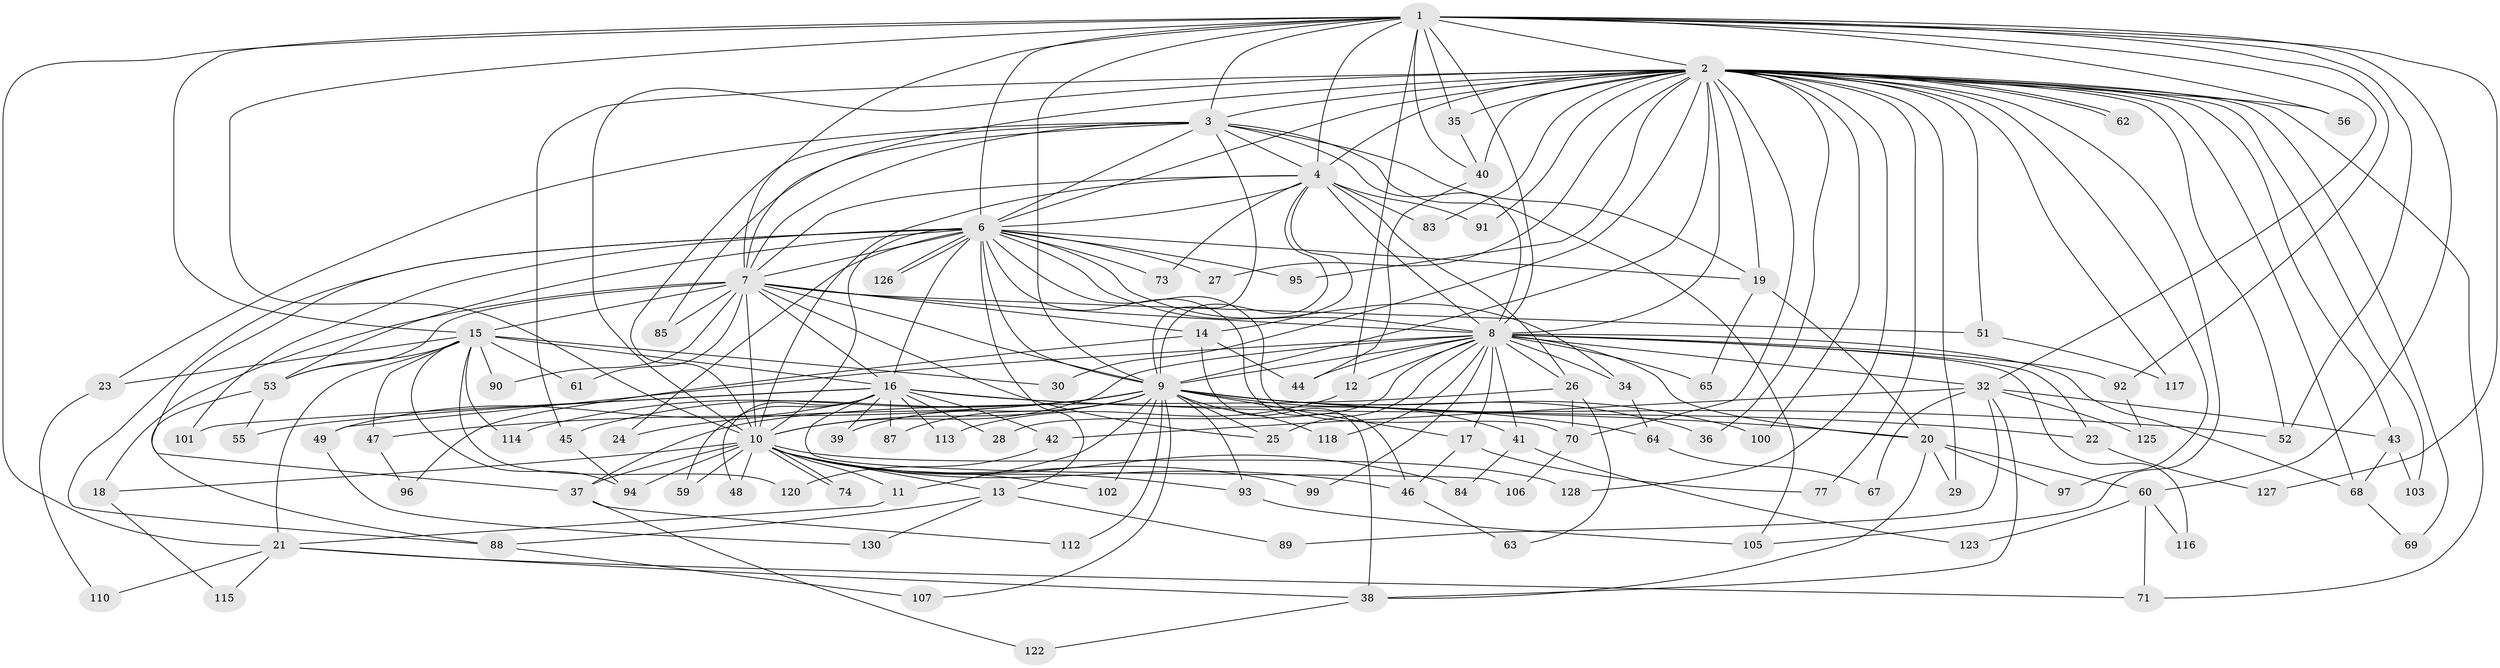 // Generated by graph-tools (version 1.1) at 2025/23/03/03/25 07:23:47]
// undirected, 104 vertices, 245 edges
graph export_dot {
graph [start="1"]
  node [color=gray90,style=filled];
  1 [super="+80"];
  2 [super="+5"];
  3;
  4;
  6 [super="+111"];
  7 [super="+78"];
  8 [super="+76"];
  9 [super="+86"];
  10 [super="+98"];
  11;
  12;
  13 [super="+50"];
  14;
  15 [super="+109"];
  16 [super="+33"];
  17;
  18;
  19 [super="+58"];
  20 [super="+54"];
  21 [super="+66"];
  22;
  23;
  24;
  25 [super="+31"];
  26;
  27;
  28;
  29;
  30;
  32 [super="+72"];
  34;
  35 [super="+124"];
  36;
  37 [super="+57"];
  38 [super="+82"];
  39;
  40;
  41;
  42;
  43;
  44 [super="+119"];
  45;
  46 [super="+121"];
  47;
  48;
  49;
  51 [super="+79"];
  52;
  53;
  55;
  56;
  59;
  60;
  61;
  62;
  63;
  64;
  65;
  67;
  68;
  69;
  70 [super="+81"];
  71 [super="+75"];
  73;
  74;
  77;
  83;
  84;
  85;
  87;
  88 [super="+104"];
  89;
  90;
  91;
  92;
  93;
  94 [super="+108"];
  95;
  96;
  97;
  99;
  100;
  101;
  102;
  103;
  105 [super="+129"];
  106;
  107;
  110;
  112;
  113;
  114;
  115;
  116;
  117;
  118;
  120;
  122;
  123;
  125;
  126;
  127;
  128;
  130;
  1 -- 2 [weight=2];
  1 -- 3;
  1 -- 4;
  1 -- 6;
  1 -- 7;
  1 -- 8;
  1 -- 9;
  1 -- 10;
  1 -- 12;
  1 -- 15;
  1 -- 21;
  1 -- 32;
  1 -- 35;
  1 -- 40;
  1 -- 56;
  1 -- 60;
  1 -- 92;
  1 -- 127;
  1 -- 52;
  2 -- 3 [weight=2];
  2 -- 4 [weight=2];
  2 -- 6 [weight=2];
  2 -- 7 [weight=2];
  2 -- 8 [weight=2];
  2 -- 9 [weight=2];
  2 -- 10 [weight=2];
  2 -- 35;
  2 -- 36;
  2 -- 40;
  2 -- 45;
  2 -- 51;
  2 -- 52;
  2 -- 56;
  2 -- 62;
  2 -- 62;
  2 -- 68;
  2 -- 69;
  2 -- 95;
  2 -- 103;
  2 -- 128;
  2 -- 70;
  2 -- 77;
  2 -- 83;
  2 -- 27;
  2 -- 91;
  2 -- 29;
  2 -- 30;
  2 -- 97;
  2 -- 100;
  2 -- 43;
  2 -- 117;
  2 -- 19;
  2 -- 71;
  2 -- 105;
  3 -- 4;
  3 -- 6;
  3 -- 7;
  3 -- 8;
  3 -- 9;
  3 -- 10;
  3 -- 19;
  3 -- 23;
  3 -- 85;
  3 -- 105;
  4 -- 6 [weight=2];
  4 -- 7;
  4 -- 8;
  4 -- 9;
  4 -- 10;
  4 -- 14;
  4 -- 26;
  4 -- 73;
  4 -- 83;
  4 -- 91;
  6 -- 7;
  6 -- 8;
  6 -- 9;
  6 -- 10;
  6 -- 13 [weight=2];
  6 -- 19;
  6 -- 24;
  6 -- 27;
  6 -- 34;
  6 -- 37;
  6 -- 53;
  6 -- 73;
  6 -- 88;
  6 -- 95;
  6 -- 101;
  6 -- 126;
  6 -- 126;
  6 -- 70;
  6 -- 16;
  6 -- 46;
  7 -- 8;
  7 -- 9 [weight=2];
  7 -- 10;
  7 -- 14;
  7 -- 15;
  7 -- 16;
  7 -- 18;
  7 -- 51 [weight=2];
  7 -- 53;
  7 -- 61;
  7 -- 85;
  7 -- 90;
  7 -- 25;
  8 -- 9 [weight=2];
  8 -- 10;
  8 -- 12;
  8 -- 17;
  8 -- 20;
  8 -- 22;
  8 -- 25;
  8 -- 26;
  8 -- 28;
  8 -- 32;
  8 -- 34;
  8 -- 41;
  8 -- 44;
  8 -- 49;
  8 -- 65;
  8 -- 92;
  8 -- 99;
  8 -- 116;
  8 -- 118;
  8 -- 68;
  9 -- 10;
  9 -- 11;
  9 -- 17;
  9 -- 20;
  9 -- 22;
  9 -- 24;
  9 -- 25;
  9 -- 36;
  9 -- 39;
  9 -- 41;
  9 -- 45;
  9 -- 47;
  9 -- 93;
  9 -- 100;
  9 -- 102;
  9 -- 107;
  9 -- 112;
  9 -- 114;
  9 -- 118;
  9 -- 87;
  10 -- 11;
  10 -- 13;
  10 -- 18;
  10 -- 37 [weight=2];
  10 -- 46;
  10 -- 48;
  10 -- 59;
  10 -- 74;
  10 -- 74;
  10 -- 84;
  10 -- 93;
  10 -- 94;
  10 -- 99;
  10 -- 102;
  10 -- 128;
  11 -- 21;
  12 -- 113;
  13 -- 130;
  13 -- 88;
  13 -- 89;
  14 -- 38;
  14 -- 44;
  14 -- 96;
  15 -- 16;
  15 -- 21;
  15 -- 23;
  15 -- 30;
  15 -- 47;
  15 -- 61;
  15 -- 90;
  15 -- 114;
  15 -- 120;
  15 -- 53;
  15 -- 94;
  16 -- 28;
  16 -- 42;
  16 -- 49;
  16 -- 52;
  16 -- 59;
  16 -- 64;
  16 -- 87;
  16 -- 101;
  16 -- 106;
  16 -- 113;
  16 -- 48;
  16 -- 39;
  16 -- 55;
  17 -- 46;
  17 -- 77;
  18 -- 115;
  19 -- 65;
  19 -- 20;
  20 -- 29;
  20 -- 97;
  20 -- 38;
  20 -- 60;
  21 -- 38;
  21 -- 71;
  21 -- 115;
  21 -- 110;
  22 -- 127;
  23 -- 110;
  26 -- 63;
  26 -- 70;
  26 -- 37;
  32 -- 42;
  32 -- 43;
  32 -- 67;
  32 -- 89;
  32 -- 125;
  32 -- 38;
  34 -- 64;
  35 -- 40;
  37 -- 122;
  37 -- 112;
  38 -- 122;
  40 -- 44;
  41 -- 84;
  41 -- 123;
  42 -- 120;
  43 -- 68;
  43 -- 103;
  45 -- 94;
  46 -- 63;
  47 -- 96;
  49 -- 130;
  51 -- 117;
  53 -- 55;
  53 -- 88;
  60 -- 71;
  60 -- 116;
  60 -- 123;
  64 -- 67;
  68 -- 69;
  70 -- 106;
  88 -- 107;
  92 -- 125;
  93 -- 105;
}
